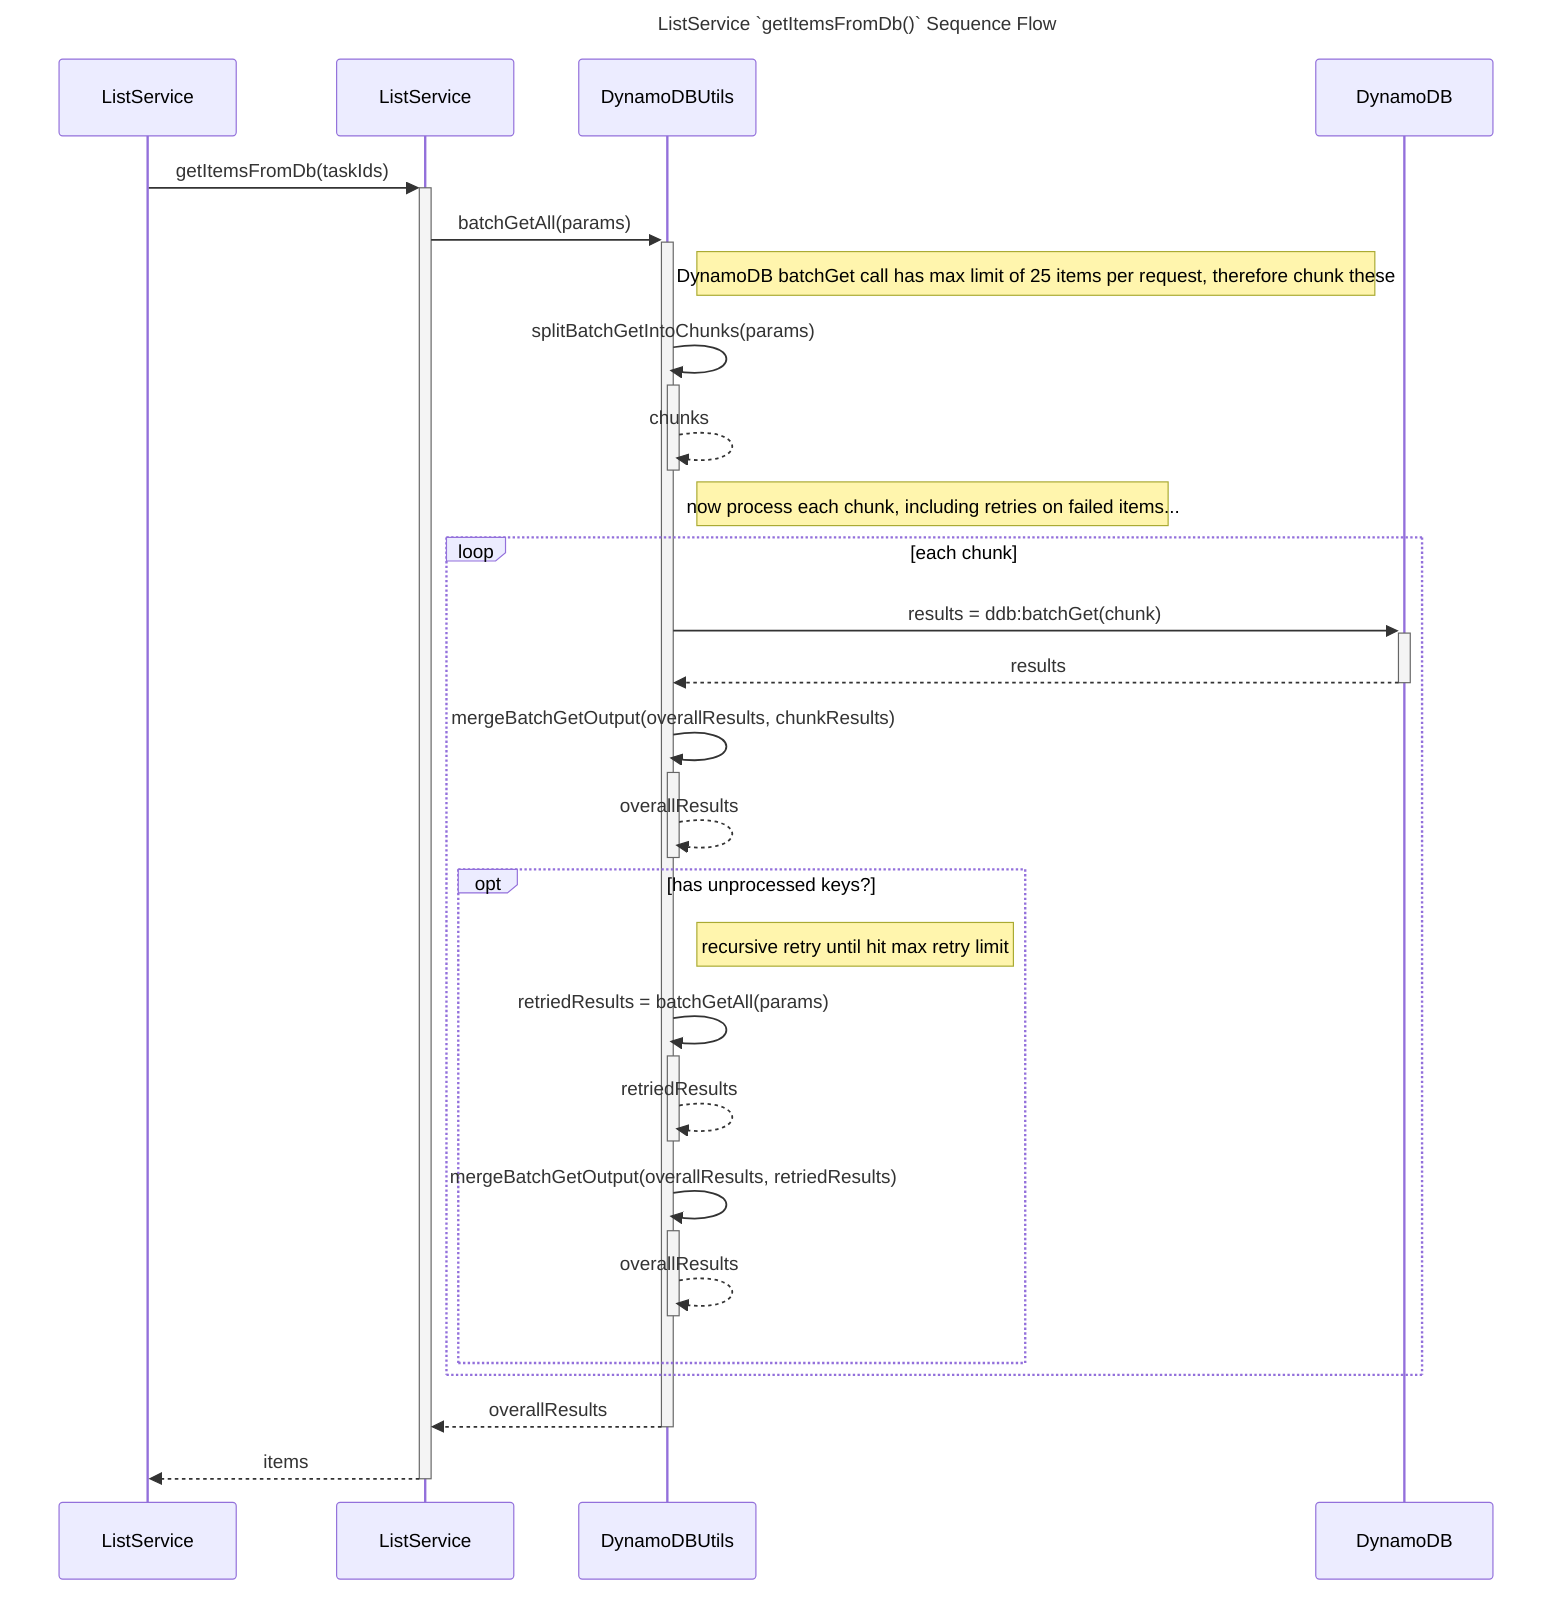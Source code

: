 sequenceDiagram

    title: ListService `getItemsFromDb()` Sequence Flow

    participant l1 as ListService
    participant l2 as ListService
    participant ddbu as DynamoDBUtils
    participant ddb as DynamoDB

    l1->>+l2: getItemsFromDb(taskIds)

    l2->>+ddbu: batchGetAll(params)

    note right of ddbu: DynamoDB batchGet call has max limit of 25 items per request, therefore chunk these
    ddbu->>+ddbu: splitBatchGetIntoChunks(params)
    ddbu-->>-ddbu: chunks

    note right of ddbu: now process each chunk, including retries on failed items...
    loop each chunk

        ddbu->>+ddb: results = ddb:batchGet(chunk)
        ddb-->>-ddbu: results

        ddbu->>+ddbu: mergeBatchGetOutput(overallResults, chunkResults)
        ddbu-->>-ddbu: overallResults

        opt has unprocessed keys?
            note right of ddbu: recursive retry until hit max retry limit
            ddbu->>+ddbu: retriedResults = batchGetAll(params)
            ddbu-->>-ddbu: retriedResults
            ddbu->>+ddbu: mergeBatchGetOutput(overallResults, retriedResults)
            ddbu-->>-ddbu: overallResults
        end
    end

    ddbu-->>-l2: overallResults

    l2-->>-l1: items